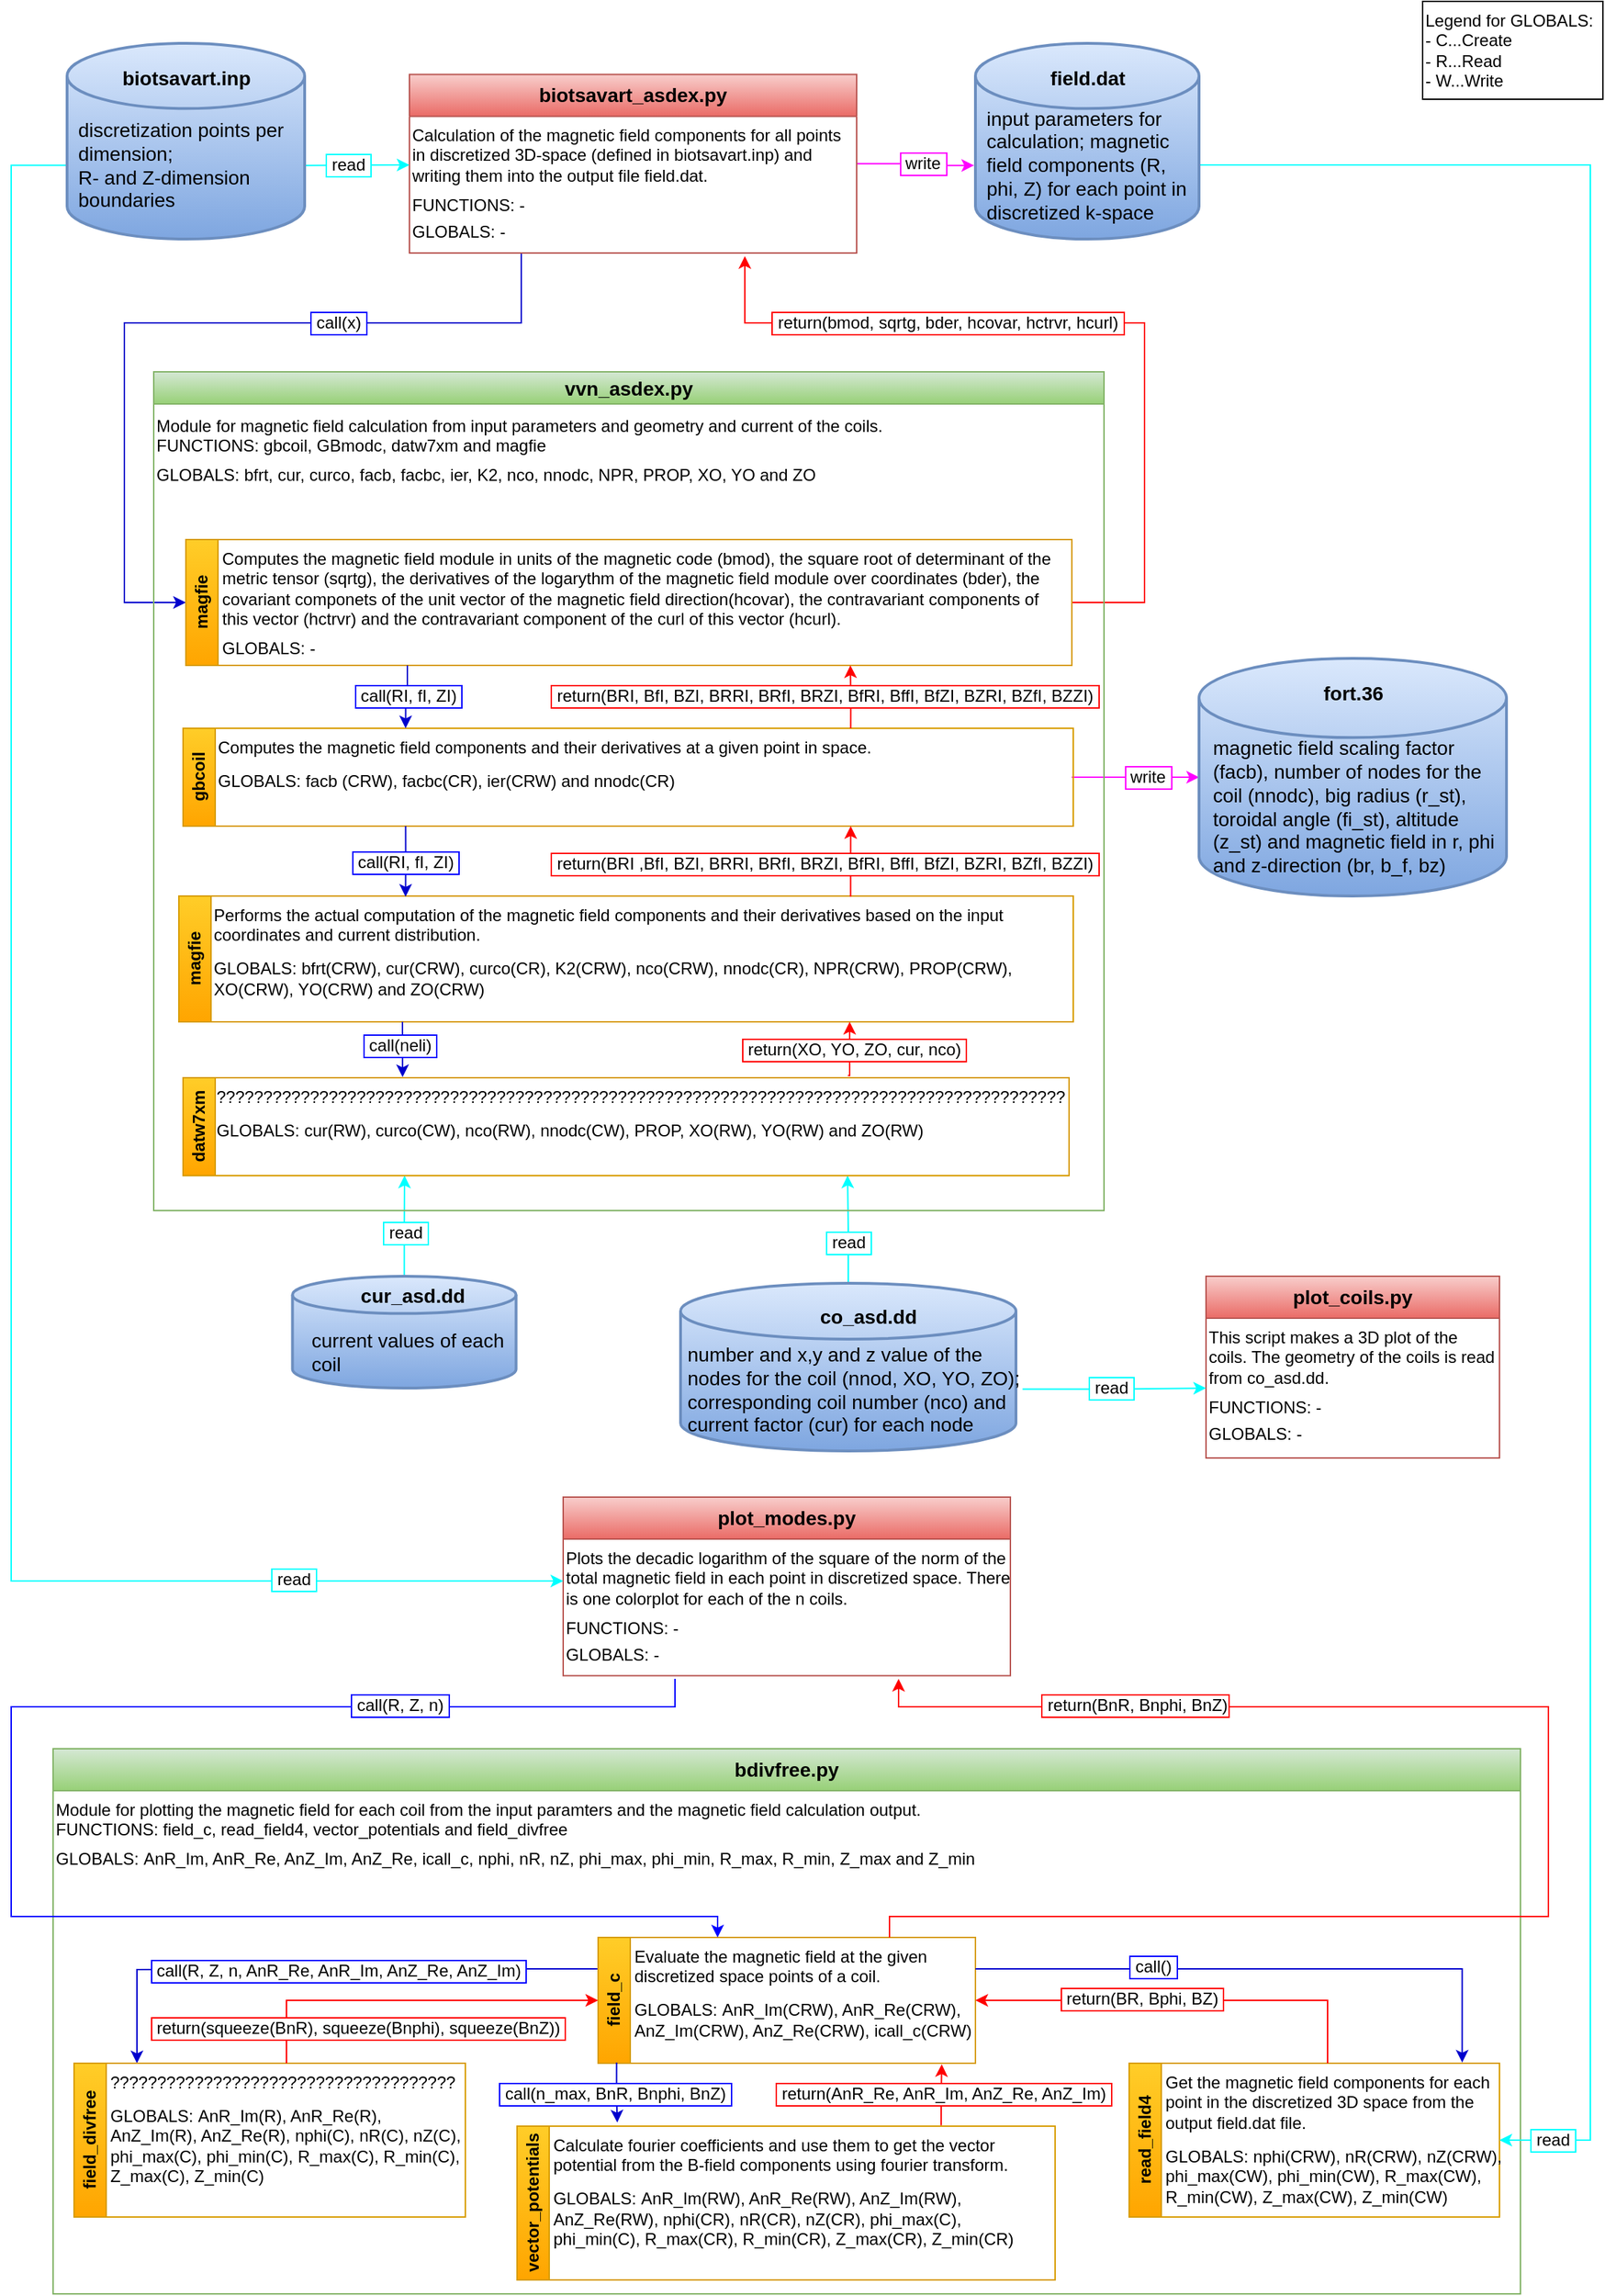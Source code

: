 <mxfile version="24.7.17">
  <diagram name="Seite-1" id="KML-y1pZwPQG-cm2UpIH">
    <mxGraphModel dx="435" dy="236" grid="1" gridSize="10" guides="1" tooltips="1" connect="1" arrows="1" fold="1" page="1" pageScale="1" pageWidth="1169" pageHeight="1654" math="0" shadow="0">
      <root>
        <mxCell id="0" />
        <mxCell id="1" parent="0" />
        <mxCell id="Q28VvBy3h67f0ebGIVPd-3" value="" style="edgeStyle=orthogonalEdgeStyle;rounded=0;orthogonalLoop=1;jettySize=auto;html=1;entryX=-0.006;entryY=0.624;entryDx=0;entryDy=0;entryPerimeter=0;strokeColor=#ff00ff;" parent="1" source="TQm6dS169vfw1QDtVwA7-24" target="TQm6dS169vfw1QDtVwA7-19" edge="1">
          <mxGeometry relative="1" as="geometry" />
        </mxCell>
        <mxCell id="Q28VvBy3h67f0ebGIVPd-5" value="&amp;nbsp;write&amp;nbsp;" style="edgeLabel;html=1;align=center;verticalAlign=middle;resizable=0;points=[];fontSize=12;labelBorderColor=#ff00ff;" parent="Q28VvBy3h67f0ebGIVPd-3" vertex="1" connectable="0">
          <mxGeometry x="-0.24" y="-2" relative="1" as="geometry">
            <mxPoint x="14" y="-2" as="offset" />
          </mxGeometry>
        </mxCell>
        <mxCell id="7N_agk7MGS3db1LfP_Yc-10" style="edgeStyle=orthogonalEdgeStyle;rounded=0;orthogonalLoop=1;jettySize=auto;html=1;exitX=0.25;exitY=1;exitDx=0;exitDy=0;entryX=0;entryY=0.5;entryDx=0;entryDy=0;fillColor=#1ba1e2;strokeColor=#0000cd;" parent="1" source="TQm6dS169vfw1QDtVwA7-24" target="7N_agk7MGS3db1LfP_Yc-7" edge="1">
          <mxGeometry relative="1" as="geometry">
            <Array as="points">
              <mxPoint x="395" y="230" />
              <mxPoint x="111" y="230" />
              <mxPoint x="111" y="430" />
              <mxPoint x="155" y="430" />
            </Array>
          </mxGeometry>
        </mxCell>
        <mxCell id="7N_agk7MGS3db1LfP_Yc-12" value="&amp;nbsp;call(x)&amp;nbsp;" style="edgeLabel;html=1;align=center;verticalAlign=middle;resizable=0;points=[];fontSize=12;fontStyle=0;labelBorderColor=#0000FF;" parent="7N_agk7MGS3db1LfP_Yc-10" vertex="1" connectable="0">
          <mxGeometry x="-0.385" y="-2" relative="1" as="geometry">
            <mxPoint x="-4" y="2" as="offset" />
          </mxGeometry>
        </mxCell>
        <mxCell id="TQm6dS169vfw1QDtVwA7-24" value="&lt;font style=&quot;font-size: 14px;&quot;&gt;biotsavart_asdex.py&lt;/font&gt;" style="swimlane;whiteSpace=wrap;html=1;startSize=30;fillColor=#f8cecc;gradientColor=#ea6b66;strokeColor=#b85450;" parent="1" vertex="1">
          <mxGeometry x="315" y="52.23" width="320" height="127.77" as="geometry" />
        </mxCell>
        <mxCell id="7N_agk7MGS3db1LfP_Yc-2" value="Calculation of the magnetic field components for all points in discretized 3D-space (defined in biotsavart.inp) and writing them into the output file field.dat.&lt;div style=&quot;line-height: 80%;&quot;&gt;&lt;br&gt;&lt;/div&gt;&lt;div style=&quot;line-height: 80%;&quot;&gt;FUNCTIONS: -&lt;br&gt;&lt;div style=&quot;line-height: 80%;&quot;&gt;&lt;br&gt;&lt;/div&gt;&lt;div&gt;GLOBALS: -&lt;/div&gt;&lt;/div&gt;" style="text;html=1;align=left;verticalAlign=top;whiteSpace=wrap;rounded=0;horizontal=1;" parent="TQm6dS169vfw1QDtVwA7-24" vertex="1">
          <mxGeometry y="30" width="320" height="100" as="geometry" />
        </mxCell>
        <mxCell id="Q28VvBy3h67f0ebGIVPd-6" value="" style="endArrow=classic;html=1;rounded=0;exitX=1.005;exitY=0.624;exitDx=0;exitDy=0;exitPerimeter=0;strokeColor=#00ffff;" parent="1" source="TQm6dS169vfw1QDtVwA7-11" edge="1">
          <mxGeometry width="50" height="50" relative="1" as="geometry">
            <mxPoint x="245" y="116.99" as="sourcePoint" />
            <mxPoint x="315" y="116.99" as="targetPoint" />
          </mxGeometry>
        </mxCell>
        <mxCell id="Q28VvBy3h67f0ebGIVPd-7" value="&amp;nbsp;read&amp;nbsp;" style="edgeLabel;html=1;align=center;verticalAlign=middle;resizable=0;points=[];fontSize=12;labelBorderColor=#00FFFF;" parent="Q28VvBy3h67f0ebGIVPd-6" vertex="1" connectable="0">
          <mxGeometry x="-0.192" y="-2" relative="1" as="geometry">
            <mxPoint y="-2" as="offset" />
          </mxGeometry>
        </mxCell>
        <mxCell id="7N_agk7MGS3db1LfP_Yc-11" style="edgeStyle=orthogonalEdgeStyle;rounded=0;orthogonalLoop=1;jettySize=auto;html=1;exitX=1;exitY=0.5;exitDx=0;exitDy=0;entryX=0.75;entryY=1;entryDx=0;entryDy=0;strokeColor=#ff0000;" parent="1" source="7N_agk7MGS3db1LfP_Yc-7" target="7N_agk7MGS3db1LfP_Yc-2" edge="1">
          <mxGeometry relative="1" as="geometry">
            <Array as="points">
              <mxPoint x="841" y="430" />
              <mxPoint x="841" y="230" />
              <mxPoint x="555" y="230" />
            </Array>
          </mxGeometry>
        </mxCell>
        <mxCell id="7N_agk7MGS3db1LfP_Yc-13" value="&amp;nbsp;return(bmod, sqrtg, bder, hcovar, hctrvr, hcurl)&amp;nbsp;" style="edgeLabel;html=1;align=center;verticalAlign=middle;resizable=0;points=[];fontSize=12;labelBorderColor=#ff0000;fontColor=#000000;" parent="7N_agk7MGS3db1LfP_Yc-11" vertex="1" connectable="0">
          <mxGeometry x="0.555" y="-3" relative="1" as="geometry">
            <mxPoint x="62" y="3" as="offset" />
          </mxGeometry>
        </mxCell>
        <mxCell id="7N_agk7MGS3db1LfP_Yc-56" style="edgeStyle=orthogonalEdgeStyle;rounded=0;orthogonalLoop=1;jettySize=auto;html=1;exitX=1;exitY=0.5;exitDx=0;exitDy=0;entryX=0;entryY=0.5;entryDx=0;entryDy=0;entryPerimeter=0;strokeColor=#FF00FF;" parent="1" source="7N_agk7MGS3db1LfP_Yc-28" target="7N_agk7MGS3db1LfP_Yc-45" edge="1">
          <mxGeometry relative="1" as="geometry">
            <mxPoint x="921" y="555" as="targetPoint" />
          </mxGeometry>
        </mxCell>
        <mxCell id="7N_agk7MGS3db1LfP_Yc-57" value="&amp;nbsp;write&amp;nbsp;" style="edgeLabel;html=1;align=center;verticalAlign=middle;resizable=0;points=[];fontSize=12;labelBorderColor=#FF00FF;" parent="7N_agk7MGS3db1LfP_Yc-56" vertex="1" connectable="0">
          <mxGeometry x="0.19" relative="1" as="geometry">
            <mxPoint as="offset" />
          </mxGeometry>
        </mxCell>
        <mxCell id="7N_agk7MGS3db1LfP_Yc-61" style="edgeStyle=orthogonalEdgeStyle;rounded=0;orthogonalLoop=1;jettySize=auto;html=1;exitX=0.5;exitY=0;exitDx=0;exitDy=0;exitPerimeter=0;entryX=0.25;entryY=1;entryDx=0;entryDy=0;strokeColor=#00ffff;" parent="1" source="7N_agk7MGS3db1LfP_Yc-53" target="7N_agk7MGS3db1LfP_Yc-32" edge="1">
          <mxGeometry relative="1" as="geometry" />
        </mxCell>
        <mxCell id="7N_agk7MGS3db1LfP_Yc-62" value="&amp;nbsp;read&amp;nbsp;" style="edgeLabel;html=1;align=center;verticalAlign=middle;resizable=0;points=[];fontSize=12;labelBorderColor=#00FFFF;" parent="7N_agk7MGS3db1LfP_Yc-61" vertex="1" connectable="0">
          <mxGeometry x="-0.388" y="-3" relative="1" as="geometry">
            <mxPoint x="-3" y="-9" as="offset" />
          </mxGeometry>
        </mxCell>
        <mxCell id="7N_agk7MGS3db1LfP_Yc-63" style="edgeStyle=orthogonalEdgeStyle;rounded=0;orthogonalLoop=1;jettySize=auto;html=1;exitX=0.5;exitY=0;exitDx=0;exitDy=0;exitPerimeter=0;entryX=0.75;entryY=1;entryDx=0;entryDy=0;strokeColor=#00FFFF;" parent="1" source="7N_agk7MGS3db1LfP_Yc-49" target="7N_agk7MGS3db1LfP_Yc-32" edge="1">
          <mxGeometry relative="1" as="geometry" />
        </mxCell>
        <mxCell id="7N_agk7MGS3db1LfP_Yc-64" value="&amp;nbsp;read&amp;nbsp;" style="edgeLabel;html=1;align=center;verticalAlign=middle;resizable=0;points=[];fontSize=12;labelBorderColor=#00FFFF;" parent="7N_agk7MGS3db1LfP_Yc-63" vertex="1" connectable="0">
          <mxGeometry x="-0.246" relative="1" as="geometry">
            <mxPoint as="offset" />
          </mxGeometry>
        </mxCell>
        <mxCell id="7N_agk7MGS3db1LfP_Yc-65" value="&lt;font style=&quot;font-size: 14px;&quot;&gt;plot_modes.py&lt;/font&gt;" style="swimlane;whiteSpace=wrap;html=1;startSize=30;fillColor=#f8cecc;gradientColor=#ea6b66;strokeColor=#b85450;" parent="1" vertex="1">
          <mxGeometry x="425" y="1070" width="320" height="127.77" as="geometry" />
        </mxCell>
        <mxCell id="7N_agk7MGS3db1LfP_Yc-66" value="Plots the decadic logarithm of the square of the norm of the total magnetic field in each point in discretized space. There is one colorplot for each of the n coils.&lt;div style=&quot;line-height: 80%;&quot;&gt;&lt;br&gt;&lt;/div&gt;&lt;div style=&quot;line-height: 80%;&quot;&gt;FUNCTIONS: -&lt;br&gt;&lt;div style=&quot;line-height: 80%;&quot;&gt;&lt;br&gt;&lt;/div&gt;&lt;div&gt;GLOBALS: -&lt;/div&gt;&lt;/div&gt;" style="text;html=1;align=left;verticalAlign=top;whiteSpace=wrap;rounded=0;horizontal=1;" parent="7N_agk7MGS3db1LfP_Yc-65" vertex="1">
          <mxGeometry y="30" width="320" height="100" as="geometry" />
        </mxCell>
        <mxCell id="7N_agk7MGS3db1LfP_Yc-67" value="&lt;font style=&quot;font-size: 14px;&quot;&gt;bdivfree.py&lt;/font&gt;" style="swimlane;whiteSpace=wrap;html=1;startSize=30;fillColor=#d5e8d4;gradientColor=#97d077;strokeColor=#82b366;" parent="1" vertex="1">
          <mxGeometry x="60" y="1250" width="1050" height="390" as="geometry" />
        </mxCell>
        <mxCell id="7N_agk7MGS3db1LfP_Yc-68" value="&lt;div&gt;Module for plotting the magnetic field for each coil from the input paramters and the magnetic field calculation output.&amp;nbsp;&lt;/div&gt;&lt;div&gt;FUNCTIONS: field_c, read_field4, vector_potentials and field_divfree&lt;/div&gt;&lt;div style=&quot;line-height: 80%;&quot;&gt;&lt;br&gt;&lt;div style=&quot;line-height: 80%;&quot;&gt;GLOBALS:&amp;nbsp;&lt;span style=&quot;background-color: initial;&quot;&gt;AnR_Im, AnR_Re, AnZ_Im, AnZ_Re,&amp;nbsp;&lt;/span&gt;&lt;span style=&quot;background-color: initial;&quot;&gt;icall_c,&lt;/span&gt;&lt;span style=&quot;background-color: initial;&quot;&gt;&amp;nbsp;nphi,&lt;/span&gt;&lt;span style=&quot;background-color: initial;&quot;&gt;&amp;nbsp;&lt;/span&gt;&lt;span style=&quot;background-color: initial;&quot;&gt;nR,&lt;/span&gt;&lt;span style=&quot;background-color: initial;&quot;&gt;&amp;nbsp;nZ&lt;/span&gt;&lt;span style=&quot;background-color: initial;&quot;&gt;, phi_max, phi_min&lt;/span&gt;&lt;span style=&quot;background-color: initial;&quot;&gt;, R_max, R_min, Z_max and Z_min&lt;/span&gt;&lt;/div&gt;&lt;/div&gt;" style="text;html=1;align=left;verticalAlign=top;whiteSpace=wrap;rounded=0;horizontal=1;" parent="7N_agk7MGS3db1LfP_Yc-67" vertex="1">
          <mxGeometry y="30" width="1000" height="360" as="geometry" />
        </mxCell>
        <mxCell id="7N_agk7MGS3db1LfP_Yc-129" style="edgeStyle=orthogonalEdgeStyle;rounded=0;orthogonalLoop=1;jettySize=auto;html=1;exitX=0;exitY=0.25;exitDx=0;exitDy=0;strokeColor=#0000cd;" parent="7N_agk7MGS3db1LfP_Yc-67" source="7N_agk7MGS3db1LfP_Yc-79" edge="1">
          <mxGeometry relative="1" as="geometry">
            <mxPoint x="60" y="225" as="targetPoint" />
            <Array as="points">
              <mxPoint x="213" y="158" />
              <mxPoint x="60" y="158" />
            </Array>
          </mxGeometry>
        </mxCell>
        <mxCell id="7N_agk7MGS3db1LfP_Yc-131" value="&lt;font style=&quot;font-size: 12px;&quot;&gt;&amp;nbsp;call(R, Z, n, AnR_Re, AnR_Im, AnZ_Re, AnZ_Im)&amp;nbsp;&lt;/font&gt;" style="edgeLabel;html=1;align=center;verticalAlign=middle;resizable=0;points=[];labelBorderColor=#0000ff;" parent="7N_agk7MGS3db1LfP_Yc-129" vertex="1" connectable="0">
          <mxGeometry x="0.129" y="1" relative="1" as="geometry">
            <mxPoint x="38" as="offset" />
          </mxGeometry>
        </mxCell>
        <mxCell id="7N_agk7MGS3db1LfP_Yc-79" value="field_c" style="swimlane;horizontal=0;whiteSpace=wrap;html=1;fillColor=#ffcd28;gradientColor=#ffa500;strokeColor=#d79b00;" parent="7N_agk7MGS3db1LfP_Yc-67" vertex="1">
          <mxGeometry x="390" y="135" width="270" height="90" as="geometry">
            <mxRectangle x="23" y="140" width="40" height="70" as="alternateBounds" />
          </mxGeometry>
        </mxCell>
        <mxCell id="7N_agk7MGS3db1LfP_Yc-80" value="Evaluate the magnetic field at the given discretized space points of a coil.&lt;div style=&quot;line-height: 80%;&quot;&gt;&lt;br&gt;&lt;div style=&quot;line-height: 120%;&quot;&gt;GLOBALS:&amp;nbsp;&lt;span style=&quot;background-color: initial;&quot;&gt;AnR_Im(CRW), AnR_Re&lt;/span&gt;&lt;span style=&quot;background-color: initial;&quot;&gt;(CRW)&lt;/span&gt;&lt;span style=&quot;background-color: initial;&quot;&gt;, AnZ_Im&lt;/span&gt;&lt;span style=&quot;background-color: initial;&quot;&gt;(CRW)&lt;/span&gt;&lt;span style=&quot;background-color: initial;&quot;&gt;, AnZ_Re&lt;/span&gt;&lt;span style=&quot;background-color: initial;&quot;&gt;(CRW)&lt;/span&gt;&lt;span style=&quot;background-color: initial;&quot;&gt;,&amp;nbsp;&lt;/span&gt;&lt;span style=&quot;background-color: initial;&quot;&gt;icall_c&lt;/span&gt;&lt;span style=&quot;background-color: initial;&quot;&gt;(CRW)&lt;/span&gt;&lt;/div&gt;&lt;/div&gt;" style="text;html=1;align=left;verticalAlign=top;whiteSpace=wrap;rounded=0;" parent="7N_agk7MGS3db1LfP_Yc-79" vertex="1">
          <mxGeometry x="24" width="246" height="90" as="geometry" />
        </mxCell>
        <mxCell id="7N_agk7MGS3db1LfP_Yc-93" value="vector_potentials" style="swimlane;horizontal=0;whiteSpace=wrap;html=1;container=0;fillColor=#ffcd28;strokeColor=#d79b00;gradientColor=#ffa500;" parent="7N_agk7MGS3db1LfP_Yc-67" vertex="1">
          <mxGeometry x="332" y="270" width="385" height="110" as="geometry">
            <mxRectangle x="23" y="140" width="40" height="70" as="alternateBounds" />
          </mxGeometry>
        </mxCell>
        <mxCell id="7N_agk7MGS3db1LfP_Yc-97" value="read_field4" style="swimlane;horizontal=0;whiteSpace=wrap;html=1;container=0;fillColor=#ffcd28;strokeColor=#d79b00;gradientColor=#ffa500;" parent="7N_agk7MGS3db1LfP_Yc-67" vertex="1">
          <mxGeometry x="770" y="225" width="265" height="110" as="geometry">
            <mxRectangle x="23" y="140" width="40" height="70" as="alternateBounds" />
          </mxGeometry>
        </mxCell>
        <mxCell id="7N_agk7MGS3db1LfP_Yc-107" value="field_divfree" style="swimlane;horizontal=0;whiteSpace=wrap;html=1;container=0;fillColor=#ffcd28;strokeColor=#d79b00;gradientColor=#ffa500;" parent="7N_agk7MGS3db1LfP_Yc-67" vertex="1">
          <mxGeometry x="15" y="225" width="280" height="110" as="geometry">
            <mxRectangle x="23" y="140" width="40" height="70" as="alternateBounds" />
          </mxGeometry>
        </mxCell>
        <mxCell id="7N_agk7MGS3db1LfP_Yc-130" style="edgeStyle=orthogonalEdgeStyle;rounded=0;orthogonalLoop=1;jettySize=auto;html=1;exitX=0.5;exitY=0;exitDx=0;exitDy=0;entryX=0;entryY=0.5;entryDx=0;entryDy=0;strokeColor=#ff0000;" parent="7N_agk7MGS3db1LfP_Yc-67" source="7N_agk7MGS3db1LfP_Yc-108" target="7N_agk7MGS3db1LfP_Yc-79" edge="1">
          <mxGeometry relative="1" as="geometry" />
        </mxCell>
        <mxCell id="7N_agk7MGS3db1LfP_Yc-132" value="&lt;font style=&quot;font-size: 12px;&quot;&gt;&amp;nbsp;return(squeeze(BnR), squeeze(Bnphi), squeeze(BnZ))&amp;nbsp;&lt;/font&gt;" style="edgeLabel;html=1;align=center;verticalAlign=middle;resizable=0;points=[];labelBorderColor=#ff0000;" parent="7N_agk7MGS3db1LfP_Yc-130" vertex="1" connectable="0">
          <mxGeometry x="0.061" y="3" relative="1" as="geometry">
            <mxPoint x="-46" y="23" as="offset" />
          </mxGeometry>
        </mxCell>
        <mxCell id="7N_agk7MGS3db1LfP_Yc-135" style="edgeStyle=orthogonalEdgeStyle;rounded=0;orthogonalLoop=1;jettySize=auto;html=1;exitX=0.785;exitY=-0.006;exitDx=0;exitDy=0;entryX=0.902;entryY=1.008;entryDx=0;entryDy=0;entryPerimeter=0;exitPerimeter=0;strokeColor=#ff0000;" parent="7N_agk7MGS3db1LfP_Yc-67" source="7N_agk7MGS3db1LfP_Yc-94" target="7N_agk7MGS3db1LfP_Yc-80" edge="1">
          <mxGeometry relative="1" as="geometry" />
        </mxCell>
        <mxCell id="7N_agk7MGS3db1LfP_Yc-136" value="&lt;font style=&quot;font-size: 12px;&quot;&gt;&amp;nbsp;return(AnR_Re, AnR_Im, AnZ_Re, AnZ_Im)&amp;nbsp;&lt;/font&gt;" style="edgeLabel;html=1;align=center;verticalAlign=middle;resizable=0;points=[];labelBorderColor=#ff0000;" parent="7N_agk7MGS3db1LfP_Yc-135" vertex="1" connectable="0">
          <mxGeometry x="-0.179" y="-1" relative="1" as="geometry">
            <mxPoint y="-5" as="offset" />
          </mxGeometry>
        </mxCell>
        <mxCell id="7N_agk7MGS3db1LfP_Yc-139" style="edgeStyle=orthogonalEdgeStyle;rounded=0;orthogonalLoop=1;jettySize=auto;html=1;exitX=0.049;exitY=0.995;exitDx=0;exitDy=0;entryX=0.134;entryY=-0.024;entryDx=0;entryDy=0;entryPerimeter=0;exitPerimeter=0;strokeColor=#0000cd;" parent="7N_agk7MGS3db1LfP_Yc-67" source="7N_agk7MGS3db1LfP_Yc-79" target="7N_agk7MGS3db1LfP_Yc-94" edge="1">
          <mxGeometry relative="1" as="geometry" />
        </mxCell>
        <mxCell id="7N_agk7MGS3db1LfP_Yc-140" value="&lt;span style=&quot;font-size: 12px;&quot;&gt;&amp;nbsp;call(n_max, BnR, Bnphi, BnZ)&amp;nbsp;&lt;/span&gt;" style="edgeLabel;html=1;align=center;verticalAlign=middle;resizable=0;points=[];labelBorderColor=#0000ff;" parent="7N_agk7MGS3db1LfP_Yc-139" vertex="1" connectable="0">
          <mxGeometry x="-0.03" y="-1" relative="1" as="geometry">
            <mxPoint y="1" as="offset" />
          </mxGeometry>
        </mxCell>
        <mxCell id="7N_agk7MGS3db1LfP_Yc-141" style="edgeStyle=orthogonalEdgeStyle;rounded=0;orthogonalLoop=1;jettySize=auto;html=1;exitX=1;exitY=0.25;exitDx=0;exitDy=0;entryX=0.908;entryY=-0.005;entryDx=0;entryDy=0;entryPerimeter=0;strokeColor=#0000cd;" parent="7N_agk7MGS3db1LfP_Yc-67" source="7N_agk7MGS3db1LfP_Yc-80" target="7N_agk7MGS3db1LfP_Yc-98" edge="1">
          <mxGeometry relative="1" as="geometry" />
        </mxCell>
        <mxCell id="7N_agk7MGS3db1LfP_Yc-144" value="&lt;font style=&quot;font-size: 12px;&quot;&gt;&amp;nbsp;call()&amp;nbsp;&lt;/font&gt;" style="edgeLabel;html=1;align=center;verticalAlign=middle;resizable=0;points=[];fontSize=12;labelBorderColor=#0000ff;" parent="7N_agk7MGS3db1LfP_Yc-141" vertex="1" connectable="0">
          <mxGeometry x="-0.389" y="2" relative="1" as="geometry">
            <mxPoint as="offset" />
          </mxGeometry>
        </mxCell>
        <mxCell id="7N_agk7MGS3db1LfP_Yc-142" style="edgeStyle=orthogonalEdgeStyle;rounded=0;orthogonalLoop=1;jettySize=auto;html=1;exitX=0.5;exitY=0;exitDx=0;exitDy=0;entryX=1;entryY=0.5;entryDx=0;entryDy=0;strokeColor=#ff0000;" parent="7N_agk7MGS3db1LfP_Yc-67" source="7N_agk7MGS3db1LfP_Yc-98" target="7N_agk7MGS3db1LfP_Yc-80" edge="1">
          <mxGeometry relative="1" as="geometry" />
        </mxCell>
        <mxCell id="7N_agk7MGS3db1LfP_Yc-145" value="&lt;font style=&quot;font-size: 12px;&quot;&gt;&amp;nbsp;return(BR, Bphi, BZ)&amp;nbsp;&lt;/font&gt;" style="edgeLabel;html=1;align=center;verticalAlign=middle;resizable=0;points=[];labelBorderColor=#ff0000;" parent="7N_agk7MGS3db1LfP_Yc-142" vertex="1" connectable="0">
          <mxGeometry x="0.202" y="-1" relative="1" as="geometry">
            <mxPoint as="offset" />
          </mxGeometry>
        </mxCell>
        <mxCell id="7N_agk7MGS3db1LfP_Yc-108" value="?????????????????????????????????????&lt;div style=&quot;line-height: 80%;&quot;&gt;&lt;br&gt;&lt;div style=&quot;line-height: 120%;&quot;&gt;GLOBALS:&amp;nbsp;&lt;span style=&quot;background-color: initial;&quot;&gt;AnR_Im(R), AnR_Re&lt;/span&gt;&lt;span style=&quot;background-color: initial;&quot;&gt;(R)&lt;/span&gt;&lt;span style=&quot;background-color: initial;&quot;&gt;, AnZ_Im&lt;/span&gt;&lt;span style=&quot;background-color: initial;&quot;&gt;(R)&lt;/span&gt;&lt;span style=&quot;background-color: initial;&quot;&gt;, AnZ_Re&lt;/span&gt;&lt;span style=&quot;background-color: initial;&quot;&gt;(R)&lt;/span&gt;&lt;span style=&quot;background-color: initial;&quot;&gt;,&amp;nbsp;&lt;/span&gt;&lt;span style=&quot;background-color: initial;&quot;&gt;nphi(C),&lt;/span&gt;&lt;span style=&quot;background-color: initial;&quot;&gt;&amp;nbsp;&lt;/span&gt;&lt;span style=&quot;background-color: initial;&quot;&gt;nR&lt;/span&gt;&lt;span style=&quot;background-color: initial;&quot;&gt;(C)&lt;/span&gt;&lt;span style=&quot;background-color: initial;&quot;&gt;,&lt;/span&gt;&lt;span style=&quot;background-color: initial;&quot;&gt;&amp;nbsp;nZ&lt;/span&gt;&lt;span style=&quot;background-color: initial;&quot;&gt;(C)&lt;/span&gt;&lt;span style=&quot;background-color: initial;&quot;&gt;, phi_max&lt;/span&gt;&lt;span style=&quot;background-color: initial;&quot;&gt;(C)&lt;/span&gt;&lt;span style=&quot;background-color: initial;&quot;&gt;, phi_min&lt;/span&gt;&lt;span style=&quot;background-color: initial;&quot;&gt;(C)&lt;/span&gt;&lt;span style=&quot;background-color: initial;&quot;&gt;, R_max&lt;/span&gt;&lt;span style=&quot;background-color: initial;&quot;&gt;(C)&lt;/span&gt;&lt;span style=&quot;background-color: initial;&quot;&gt;, R_min&lt;/span&gt;&lt;span style=&quot;background-color: initial;&quot;&gt;(C)&lt;/span&gt;&lt;span style=&quot;background-color: initial;&quot;&gt;, Z_max&lt;/span&gt;&lt;span style=&quot;background-color: initial;&quot;&gt;(C)&lt;/span&gt;&lt;span style=&quot;background-color: initial;&quot;&gt;, Z_min&lt;/span&gt;&lt;span style=&quot;background-color: initial;&quot;&gt;(C)&lt;/span&gt;&lt;/div&gt;&lt;/div&gt;" style="text;html=1;align=left;verticalAlign=top;whiteSpace=wrap;rounded=0;" parent="7N_agk7MGS3db1LfP_Yc-67" vertex="1">
          <mxGeometry x="39" y="225" width="256" height="110" as="geometry" />
        </mxCell>
        <mxCell id="7N_agk7MGS3db1LfP_Yc-94" value="Calculate fourier coefficients and use them to get the vector potential from the B-field components using fourier transform.&lt;div style=&quot;line-height: 80%;&quot;&gt;&lt;br&gt;&lt;div style=&quot;line-height: 120%;&quot;&gt;GLOBALS:&amp;nbsp;&lt;span style=&quot;background-color: initial;&quot;&gt;AnR_Im(RW), AnR_Re&lt;/span&gt;&lt;span style=&quot;background-color: initial;&quot;&gt;(RW)&lt;/span&gt;&lt;span style=&quot;background-color: initial;&quot;&gt;, AnZ_Im&lt;/span&gt;&lt;span style=&quot;background-color: initial;&quot;&gt;(RW)&lt;/span&gt;&lt;span style=&quot;background-color: initial;&quot;&gt;, AnZ_Re&lt;/span&gt;&lt;span style=&quot;background-color: initial;&quot;&gt;(RW)&lt;/span&gt;&lt;span style=&quot;background-color: initial;&quot;&gt;,&amp;nbsp;&lt;/span&gt;&lt;span style=&quot;background-color: initial;&quot;&gt;nphi(CR),&lt;/span&gt;&lt;span style=&quot;background-color: initial;&quot;&gt;&amp;nbsp;&lt;/span&gt;&lt;span style=&quot;background-color: initial;&quot;&gt;nR&lt;/span&gt;&lt;span style=&quot;background-color: initial;&quot;&gt;(CR)&lt;/span&gt;&lt;span style=&quot;background-color: initial;&quot;&gt;,&lt;/span&gt;&lt;span style=&quot;background-color: initial;&quot;&gt;&amp;nbsp;nZ&lt;/span&gt;&lt;span style=&quot;background-color: initial;&quot;&gt;(CR)&lt;/span&gt;&lt;span style=&quot;background-color: initial;&quot;&gt;, phi_max&lt;/span&gt;&lt;span style=&quot;background-color: initial;&quot;&gt;(C)&lt;/span&gt;&lt;span style=&quot;background-color: initial;&quot;&gt;, phi_min&lt;/span&gt;&lt;span style=&quot;background-color: initial;&quot;&gt;(C)&lt;/span&gt;&lt;span style=&quot;background-color: initial;&quot;&gt;, R_max&lt;/span&gt;&lt;span style=&quot;background-color: initial;&quot;&gt;(CR)&lt;/span&gt;&lt;span style=&quot;background-color: initial;&quot;&gt;, R_min&lt;/span&gt;&lt;span style=&quot;background-color: initial;&quot;&gt;(CR)&lt;/span&gt;&lt;span style=&quot;background-color: initial;&quot;&gt;, Z_max&lt;/span&gt;&lt;span style=&quot;background-color: initial;&quot;&gt;(CR)&lt;/span&gt;&lt;span style=&quot;background-color: initial;&quot;&gt;, Z_min&lt;/span&gt;&lt;span style=&quot;background-color: initial;&quot;&gt;(CR)&lt;/span&gt;&lt;/div&gt;&lt;/div&gt;" style="text;html=1;align=left;verticalAlign=top;whiteSpace=wrap;rounded=0;" parent="7N_agk7MGS3db1LfP_Yc-67" vertex="1">
          <mxGeometry x="356" y="270" width="356" height="110" as="geometry" />
        </mxCell>
        <mxCell id="7N_agk7MGS3db1LfP_Yc-98" value="Get the magnetic field components for each point in the discretized 3D space from the output field.dat file.&lt;div style=&quot;line-height: 80%;&quot;&gt;&lt;br&gt;&lt;div style=&quot;line-height: 120%;&quot;&gt;GLOBALS:&amp;nbsp;&lt;span style=&quot;background-color: initial;&quot;&gt;nphi(CRW),&lt;/span&gt;&lt;span style=&quot;background-color: initial;&quot;&gt;&amp;nbsp;&lt;/span&gt;&lt;span style=&quot;background-color: initial;&quot;&gt;nR&lt;/span&gt;&lt;span style=&quot;background-color: initial;&quot;&gt;(CRW)&lt;/span&gt;&lt;span style=&quot;background-color: initial;&quot;&gt;,&lt;/span&gt;&lt;span style=&quot;background-color: initial;&quot;&gt;&amp;nbsp;nZ&lt;/span&gt;&lt;span style=&quot;background-color: initial;&quot;&gt;(CRW)&lt;/span&gt;&lt;span style=&quot;background-color: initial;&quot;&gt;, phi_max&lt;/span&gt;&lt;span style=&quot;background-color: initial;&quot;&gt;(CW)&lt;/span&gt;&lt;span style=&quot;background-color: initial;&quot;&gt;, phi_min&lt;/span&gt;&lt;span style=&quot;background-color: initial;&quot;&gt;(CW)&lt;/span&gt;&lt;span style=&quot;background-color: initial;&quot;&gt;, R_max&lt;/span&gt;&lt;span style=&quot;background-color: initial;&quot;&gt;(CW)&lt;/span&gt;&lt;span style=&quot;background-color: initial;&quot;&gt;, R_min&lt;/span&gt;&lt;span style=&quot;background-color: initial;&quot;&gt;(CW)&lt;/span&gt;&lt;span style=&quot;background-color: initial;&quot;&gt;, Z_max&lt;/span&gt;&lt;span style=&quot;background-color: initial;&quot;&gt;(CW)&lt;/span&gt;&lt;span style=&quot;background-color: initial;&quot;&gt;, Z_min&lt;/span&gt;&lt;span style=&quot;background-color: initial;&quot;&gt;(CW)&lt;/span&gt;&lt;/div&gt;&lt;/div&gt;" style="text;html=1;align=left;verticalAlign=top;whiteSpace=wrap;rounded=0;" parent="7N_agk7MGS3db1LfP_Yc-67" vertex="1">
          <mxGeometry x="794" y="225" width="236" height="110" as="geometry" />
        </mxCell>
        <mxCell id="7N_agk7MGS3db1LfP_Yc-112" style="edgeStyle=orthogonalEdgeStyle;rounded=0;orthogonalLoop=1;jettySize=auto;html=1;exitX=0.25;exitY=1;exitDx=0;exitDy=0;entryX=0.25;entryY=0;entryDx=0;entryDy=0;strokeColor=#0000ff;" parent="1" source="7N_agk7MGS3db1LfP_Yc-66" target="7N_agk7MGS3db1LfP_Yc-80" edge="1">
          <mxGeometry relative="1" as="geometry">
            <Array as="points">
              <mxPoint x="505" y="1220" />
              <mxPoint x="30" y="1220" />
              <mxPoint x="30" y="1370" />
              <mxPoint x="535" y="1370" />
            </Array>
          </mxGeometry>
        </mxCell>
        <mxCell id="7N_agk7MGS3db1LfP_Yc-124" value="&amp;nbsp;call(R, Z, n)&amp;nbsp;" style="edgeLabel;html=1;align=center;verticalAlign=middle;resizable=0;points=[];fontSize=12;labelBorderColor=#0000FF;" parent="7N_agk7MGS3db1LfP_Yc-112" vertex="1" connectable="0">
          <mxGeometry x="-0.627" y="-1" relative="1" as="geometry">
            <mxPoint as="offset" />
          </mxGeometry>
        </mxCell>
        <mxCell id="7N_agk7MGS3db1LfP_Yc-113" style="edgeStyle=orthogonalEdgeStyle;rounded=0;orthogonalLoop=1;jettySize=auto;html=1;exitX=0.75;exitY=0;exitDx=0;exitDy=0;entryX=0.75;entryY=1;entryDx=0;entryDy=0;strokeColor=#ff0000;" parent="1" source="7N_agk7MGS3db1LfP_Yc-80" target="7N_agk7MGS3db1LfP_Yc-66" edge="1">
          <mxGeometry relative="1" as="geometry">
            <Array as="points">
              <mxPoint x="659" y="1370" />
              <mxPoint x="1130" y="1370" />
              <mxPoint x="1130" y="1220" />
              <mxPoint x="665" y="1220" />
            </Array>
          </mxGeometry>
        </mxCell>
        <mxCell id="7N_agk7MGS3db1LfP_Yc-125" value="&lt;font style=&quot;font-size: 12px;&quot;&gt;&amp;nbsp;return(BnR, Bnphi, BnZ)&lt;/font&gt;" style="edgeLabel;html=1;align=center;verticalAlign=middle;resizable=0;points=[];labelBorderColor=#ff0000;" parent="7N_agk7MGS3db1LfP_Yc-113" vertex="1" connectable="0">
          <mxGeometry x="0.664" y="-1" relative="1" as="geometry">
            <mxPoint as="offset" />
          </mxGeometry>
        </mxCell>
        <mxCell id="7N_agk7MGS3db1LfP_Yc-122" style="edgeStyle=orthogonalEdgeStyle;rounded=0;orthogonalLoop=1;jettySize=auto;html=1;exitX=0;exitY=0.5;exitDx=0;exitDy=0;strokeColor=#00FFFF;" parent="1" source="TQm6dS169vfw1QDtVwA7-15" edge="1">
          <mxGeometry relative="1" as="geometry">
            <mxPoint x="425" y="1130" as="targetPoint" />
            <Array as="points">
              <mxPoint x="30" y="117" />
              <mxPoint x="30" y="1130" />
            </Array>
            <mxPoint x="132.64" y="643" as="sourcePoint" />
          </mxGeometry>
        </mxCell>
        <mxCell id="7N_agk7MGS3db1LfP_Yc-123" value="&lt;font style=&quot;font-size: 12px;&quot;&gt;&amp;nbsp;read&amp;nbsp;&lt;/font&gt;" style="edgeLabel;html=1;align=center;verticalAlign=middle;resizable=0;points=[];labelBorderColor=#00FFFF;" parent="7N_agk7MGS3db1LfP_Yc-122" vertex="1" connectable="0">
          <mxGeometry x="0.875" y="4" relative="1" as="geometry">
            <mxPoint x="-102" y="3" as="offset" />
          </mxGeometry>
        </mxCell>
        <mxCell id="7N_agk7MGS3db1LfP_Yc-126" style="edgeStyle=orthogonalEdgeStyle;rounded=0;orthogonalLoop=1;jettySize=auto;html=1;entryX=1;entryY=0.5;entryDx=0;entryDy=0;strokeColor=#00FFFF;" parent="1" target="7N_agk7MGS3db1LfP_Yc-97" edge="1">
          <mxGeometry relative="1" as="geometry">
            <mxPoint x="880" y="117" as="sourcePoint" />
            <mxPoint x="1100" y="1505" as="targetPoint" />
            <Array as="points">
              <mxPoint x="1160" y="117" />
              <mxPoint x="1160" y="1530" />
            </Array>
          </mxGeometry>
        </mxCell>
        <mxCell id="7N_agk7MGS3db1LfP_Yc-127" value="&lt;font style=&quot;font-size: 12px;&quot;&gt;&amp;nbsp;read&amp;nbsp;&lt;/font&gt;" style="edgeLabel;html=1;align=center;verticalAlign=middle;resizable=0;points=[];fontSize=12;labelBorderColor=#00FFFF;" parent="7N_agk7MGS3db1LfP_Yc-126" vertex="1" connectable="0">
          <mxGeometry x="0.933" y="1" relative="1" as="geometry">
            <mxPoint x="-21" y="-1" as="offset" />
          </mxGeometry>
        </mxCell>
        <mxCell id="7N_agk7MGS3db1LfP_Yc-146" value="&lt;font style=&quot;font-size: 14px;&quot;&gt;plot_coils.py&lt;/font&gt;" style="swimlane;whiteSpace=wrap;html=1;startSize=30;fillColor=#f8cecc;gradientColor=#ea6b66;strokeColor=#b85450;" parent="1" vertex="1">
          <mxGeometry x="885" y="912" width="210" height="130" as="geometry" />
        </mxCell>
        <mxCell id="7N_agk7MGS3db1LfP_Yc-147" value="This script makes a 3D plot of the coils. The geometry of the coils is read from co_asd.dd.&lt;div style=&quot;line-height: 80%;&quot;&gt;&lt;br&gt;&lt;/div&gt;&lt;div style=&quot;line-height: 80%;&quot;&gt;FUNCTIONS: -&lt;br&gt;&lt;div style=&quot;line-height: 80%;&quot;&gt;&lt;br&gt;&lt;/div&gt;&lt;div&gt;GLOBALS: -&lt;/div&gt;&lt;/div&gt;" style="text;html=1;align=left;verticalAlign=top;whiteSpace=wrap;rounded=0;horizontal=1;" parent="7N_agk7MGS3db1LfP_Yc-146" vertex="1">
          <mxGeometry y="30" width="210" height="100" as="geometry" />
        </mxCell>
        <mxCell id="7N_agk7MGS3db1LfP_Yc-149" style="edgeStyle=orthogonalEdgeStyle;rounded=0;orthogonalLoop=1;jettySize=auto;html=1;exitX=1;exitY=0.5;exitDx=0;exitDy=0;entryX=0;entryY=0.5;entryDx=0;entryDy=0;strokeColor=#00FFFF;" parent="1" source="7N_agk7MGS3db1LfP_Yc-50" target="7N_agk7MGS3db1LfP_Yc-147" edge="1">
          <mxGeometry relative="1" as="geometry" />
        </mxCell>
        <mxCell id="7N_agk7MGS3db1LfP_Yc-150" value="&lt;font style=&quot;font-size: 12px;&quot;&gt;&amp;nbsp;read&amp;nbsp;&lt;/font&gt;" style="edgeLabel;html=1;align=center;verticalAlign=middle;resizable=0;points=[];labelBorderColor=#00FFFF;" parent="7N_agk7MGS3db1LfP_Yc-149" vertex="1" connectable="0">
          <mxGeometry x="-0.047" y="1" relative="1" as="geometry">
            <mxPoint as="offset" />
          </mxGeometry>
        </mxCell>
        <mxCell id="TQm6dS169vfw1QDtVwA7-11" value="" style="strokeWidth=2;html=1;shape=mxgraph.flowchart.database;whiteSpace=wrap;fillColor=#dae8fc;strokeColor=#6c8ebf;gradientColor=#7ea6e0;" parent="1" vertex="1">
          <mxGeometry x="70" y="30" width="170" height="140" as="geometry" />
        </mxCell>
        <mxCell id="TQm6dS169vfw1QDtVwA7-15" value="&lt;div style=&quot;&quot;&gt;&lt;font style=&quot;font-size: 14px;&quot;&gt;discretization points per dimension;&amp;nbsp;&lt;/font&gt;&lt;/div&gt;&lt;div style=&quot;&quot;&gt;&lt;font style=&quot;font-size: 14px;&quot;&gt;R- and Z-dimension boundaries&lt;/font&gt;&lt;/div&gt;" style="text;html=1;align=left;verticalAlign=middle;whiteSpace=wrap;rounded=0;" parent="1" vertex="1">
          <mxGeometry x="76.071" y="79.538" width="157.857" height="75.385" as="geometry" />
        </mxCell>
        <mxCell id="TQm6dS169vfw1QDtVwA7-16" value="&lt;font style=&quot;font-size: 14px;&quot;&gt;biotsavart.inp&lt;/font&gt;" style="text;strokeColor=none;fillColor=none;html=1;fontSize=24;fontStyle=1;verticalAlign=middle;align=center;" parent="1" vertex="1">
          <mxGeometry x="94.286" y="40.769" width="121.429" height="21.538" as="geometry" />
        </mxCell>
        <mxCell id="TQm6dS169vfw1QDtVwA7-19" value="" style="strokeWidth=2;html=1;shape=mxgraph.flowchart.database;whiteSpace=wrap;fillColor=#dae8fc;strokeColor=#6c8ebf;gradientColor=#7ea6e0;" parent="1" vertex="1">
          <mxGeometry x="720" y="30" width="160" height="140" as="geometry" />
        </mxCell>
        <mxCell id="TQm6dS169vfw1QDtVwA7-20" value="&lt;div style=&quot;&quot;&gt;&lt;span style=&quot;font-size: 14px;&quot;&gt;input parameters for calculation; magnetic field components (R, phi, Z) for each point in discretized k-space&lt;/span&gt;&lt;/div&gt;" style="text;html=1;align=left;verticalAlign=middle;whiteSpace=wrap;rounded=0;" parent="1" vertex="1">
          <mxGeometry x="725.714" y="79.538" width="148.571" height="75.385" as="geometry" />
        </mxCell>
        <mxCell id="TQm6dS169vfw1QDtVwA7-21" value="&lt;span style=&quot;font-size: 14px;&quot;&gt;field.dat&lt;/span&gt;" style="text;strokeColor=none;fillColor=none;html=1;fontSize=24;fontStyle=1;verticalAlign=middle;align=center;" parent="1" vertex="1">
          <mxGeometry x="742.857" y="40.769" width="114.286" height="21.538" as="geometry" />
        </mxCell>
        <mxCell id="7N_agk7MGS3db1LfP_Yc-45" value="" style="strokeWidth=2;html=1;shape=mxgraph.flowchart.database;whiteSpace=wrap;fillColor=#dae8fc;gradientColor=#7ea6e0;strokeColor=#6c8ebf;" parent="1" vertex="1">
          <mxGeometry x="880" y="470" width="220" height="170" as="geometry" />
        </mxCell>
        <mxCell id="7N_agk7MGS3db1LfP_Yc-46" value="&lt;div style=&quot;&quot;&gt;&lt;span style=&quot;font-size: 14px;&quot;&gt;magnetic field scaling factor (facb), number of nodes for the coil (nnodc),&amp;nbsp;&lt;/span&gt;&lt;span style=&quot;background-color: initial; font-size: 14px;&quot;&gt;big radius (r_st), toroidal angle (fi_st), altitude (z_st) and magnetic field in r, phi and z-direction (br, b_f, bz)&lt;/span&gt;&lt;/div&gt;" style="text;html=1;align=left;verticalAlign=middle;whiteSpace=wrap;rounded=0;" parent="1" vertex="1">
          <mxGeometry x="887.86" y="526" width="204.29" height="100.46" as="geometry" />
        </mxCell>
        <mxCell id="7N_agk7MGS3db1LfP_Yc-47" value="&lt;span style=&quot;font-size: 14px;&quot;&gt;fort.36&lt;/span&gt;" style="text;strokeColor=none;fillColor=none;html=1;fontSize=24;fontStyle=1;verticalAlign=middle;align=center;" parent="1" vertex="1">
          <mxGeometry x="932.867" y="480.769" width="114.286" height="21.538" as="geometry" />
        </mxCell>
        <mxCell id="7N_agk7MGS3db1LfP_Yc-49" value="" style="strokeWidth=2;html=1;shape=mxgraph.flowchart.database;whiteSpace=wrap;fillColor=#dae8fc;gradientColor=#7ea6e0;strokeColor=#6c8ebf;" parent="1" vertex="1">
          <mxGeometry x="509" y="917" width="240" height="120" as="geometry" />
        </mxCell>
        <mxCell id="7N_agk7MGS3db1LfP_Yc-50" value="&lt;div style=&quot;&quot;&gt;&lt;span style=&quot;font-size: 14px;&quot;&gt;number and x,y and z value of the nodes for the coil (nnod, XO, YO, ZO); corresponding coil number (nco) and current factor (cur) for each node&lt;/span&gt;&lt;br&gt;&lt;/div&gt;" style="text;html=1;align=left;verticalAlign=middle;whiteSpace=wrap;rounded=0;" parent="1" vertex="1">
          <mxGeometry x="512.286" y="960.462" width="241.429" height="64.615" as="geometry" />
        </mxCell>
        <mxCell id="7N_agk7MGS3db1LfP_Yc-51" value="&lt;span style=&quot;font-size: 14px;&quot;&gt;co_asd.dd&lt;/span&gt;" style="text;strokeColor=none;fillColor=none;html=1;fontSize=24;fontStyle=1;verticalAlign=middle;align=center;" parent="1" vertex="1">
          <mxGeometry x="550.143" y="929.231" width="185.714" height="18.462" as="geometry" />
        </mxCell>
        <mxCell id="7N_agk7MGS3db1LfP_Yc-53" value="" style="strokeWidth=2;html=1;shape=mxgraph.flowchart.database;whiteSpace=wrap;fillColor=#dae8fc;gradientColor=#7ea6e0;strokeColor=#6c8ebf;" parent="1" vertex="1">
          <mxGeometry x="231.29" y="912" width="160" height="80" as="geometry" />
        </mxCell>
        <mxCell id="7N_agk7MGS3db1LfP_Yc-54" value="&lt;div style=&quot;&quot;&gt;&lt;span style=&quot;font-size: 14px;&quot;&gt;current values of each coil&lt;/span&gt;&lt;/div&gt;" style="text;html=1;align=left;verticalAlign=middle;whiteSpace=wrap;rounded=0;" parent="1" vertex="1">
          <mxGeometry x="242.72" y="959.999" width="148.57" height="11.691" as="geometry" />
        </mxCell>
        <mxCell id="7N_agk7MGS3db1LfP_Yc-55" value="&lt;span style=&quot;font-size: 14px;&quot;&gt;cur_asd.dd&lt;/span&gt;" style="text;strokeColor=none;fillColor=none;html=1;fontSize=24;fontStyle=1;verticalAlign=middle;align=center;" parent="1" vertex="1">
          <mxGeometry x="259.857" y="917.154" width="114.286" height="12.308" as="geometry" />
        </mxCell>
        <mxCell id="6CB63GJtp8AwtAxeLBTt-10" value="&lt;span style=&quot;font-size: 14px;&quot;&gt;vvn_asdex.py&lt;/span&gt;" style="swimlane;whiteSpace=wrap;html=1;fillColor=#d5e8d4;gradientColor=#97d077;strokeColor=#82b366;" vertex="1" parent="1">
          <mxGeometry x="132" y="265" width="680" height="600" as="geometry" />
        </mxCell>
        <mxCell id="7N_agk7MGS3db1LfP_Yc-3" value="&lt;div&gt;Module for magnetic field calculation from input parameters and geometry and current of the coils.&lt;/div&gt;&lt;div&gt;FUNCTIONS: gbcoil, GBmodc, datw7xm and magfie&lt;/div&gt;&lt;div style=&quot;line-height: 80%;&quot;&gt;&lt;br&gt;&lt;div style=&quot;line-height: 80%;&quot;&gt;GLOBALS:&amp;nbsp;&lt;span style=&quot;background-color: initial;&quot;&gt;bfrt, cur, curco, facb, facbc, ier, K2, nco, nnodc, NPR, PROP, XO, YO and ZO&lt;/span&gt;&lt;/div&gt;&lt;/div&gt;" style="text;html=1;align=left;verticalAlign=top;whiteSpace=wrap;rounded=0;horizontal=1;" parent="6CB63GJtp8AwtAxeLBTt-10" vertex="1">
          <mxGeometry y="25" width="680" height="570" as="geometry" />
        </mxCell>
        <mxCell id="7N_agk7MGS3db1LfP_Yc-7" value="magfie" style="swimlane;horizontal=0;whiteSpace=wrap;html=1;fillColor=#ffcd28;strokeColor=#d79b00;gradientColor=#ffa500;" parent="6CB63GJtp8AwtAxeLBTt-10" vertex="1">
          <mxGeometry x="23" y="120" width="634" height="90" as="geometry">
            <mxRectangle x="23" y="140" width="40" height="70" as="alternateBounds" />
          </mxGeometry>
        </mxCell>
        <mxCell id="7N_agk7MGS3db1LfP_Yc-27" value="Computes the magnetic field module in units of the magnetic code (bmod), the square root of determinant of the metric tensor (sqrtg), the derivatives of the logarythm of the magnetic field module over coordinates (bder), the covariant componets of the unit vector of the magnetic field direction(hcovar), the contravariant components of this vector (hctrvr) and the contravariant component of the curl of this vector (hcurl).&lt;div style=&quot;line-height: 80%;&quot;&gt;&lt;br&gt;&lt;div&gt;GLOBALS: -&lt;/div&gt;&lt;/div&gt;" style="text;html=1;align=left;verticalAlign=top;whiteSpace=wrap;rounded=0;" parent="7N_agk7MGS3db1LfP_Yc-7" vertex="1">
          <mxGeometry x="24" width="607" height="90" as="geometry" />
        </mxCell>
        <mxCell id="7N_agk7MGS3db1LfP_Yc-5" value="gbcoil" style="swimlane;horizontal=0;whiteSpace=wrap;html=1;fillColor=#ffcd28;gradientColor=#ffa500;strokeColor=#d79b00;" parent="6CB63GJtp8AwtAxeLBTt-10" vertex="1">
          <mxGeometry x="21" y="255" width="637" height="70" as="geometry" />
        </mxCell>
        <mxCell id="7N_agk7MGS3db1LfP_Yc-33" value="" style="group" parent="7N_agk7MGS3db1LfP_Yc-5" vertex="1" connectable="0">
          <mxGeometry x="-1" width="637" height="70" as="geometry" />
        </mxCell>
        <mxCell id="7N_agk7MGS3db1LfP_Yc-28" value="Computes the magnetic field components and their derivatives at a given point in space.&lt;div style=&quot;line-height: 80%;&quot;&gt;&lt;br&gt;&lt;/div&gt;&lt;div&gt;GLOBALS: facb (CRW), facbc(CR), ier(CRW) and&amp;nbsp;&lt;span style=&quot;background-color: initial;&quot;&gt;nnodc(CR)&lt;/span&gt;&lt;br&gt;&lt;/div&gt;" style="text;html=1;align=left;verticalAlign=top;whiteSpace=wrap;rounded=0;" parent="7N_agk7MGS3db1LfP_Yc-33" vertex="1">
          <mxGeometry x="24" width="613" height="70" as="geometry" />
        </mxCell>
        <mxCell id="7N_agk7MGS3db1LfP_Yc-15" style="edgeStyle=orthogonalEdgeStyle;rounded=0;orthogonalLoop=1;jettySize=auto;html=1;exitX=0.25;exitY=1;exitDx=0;exitDy=0;entryX=0.25;entryY=0;entryDx=0;entryDy=0;fillColor=#1ba1e2;strokeColor=#0000cd;" parent="6CB63GJtp8AwtAxeLBTt-10" source="7N_agk7MGS3db1LfP_Yc-7" target="7N_agk7MGS3db1LfP_Yc-5" edge="1">
          <mxGeometry relative="1" as="geometry" />
        </mxCell>
        <mxCell id="7N_agk7MGS3db1LfP_Yc-16" value="&amp;nbsp;call(RI, fI, ZI)&amp;nbsp;" style="edgeLabel;html=1;align=center;verticalAlign=middle;resizable=0;points=[];fontSize=12;labelBorderColor=#0000ff;" parent="7N_agk7MGS3db1LfP_Yc-15" vertex="1" connectable="0">
          <mxGeometry x="0.068" y="-1" relative="1" as="geometry">
            <mxPoint x="2" y="-2" as="offset" />
          </mxGeometry>
        </mxCell>
        <mxCell id="7N_agk7MGS3db1LfP_Yc-17" style="edgeStyle=orthogonalEdgeStyle;rounded=0;orthogonalLoop=1;jettySize=auto;html=1;exitX=0.75;exitY=0;exitDx=0;exitDy=0;entryX=0.75;entryY=1;entryDx=0;entryDy=0;strokeColor=#ff0000;" parent="6CB63GJtp8AwtAxeLBTt-10" source="7N_agk7MGS3db1LfP_Yc-5" target="7N_agk7MGS3db1LfP_Yc-7" edge="1">
          <mxGeometry relative="1" as="geometry" />
        </mxCell>
        <mxCell id="7N_agk7MGS3db1LfP_Yc-18" value="&amp;nbsp;return(BRI, BfI, BZI, BRRI, BRfI, BRZI, BfRI, BffI, BfZI, BZRI, BZfI, BZZI)&amp;nbsp;" style="edgeLabel;html=1;align=center;verticalAlign=middle;resizable=0;points=[];fontSize=12;labelBorderColor=#ff0000;" parent="7N_agk7MGS3db1LfP_Yc-17" vertex="1" connectable="0">
          <mxGeometry x="-0.228" y="-3" relative="1" as="geometry">
            <mxPoint x="-22" y="-6" as="offset" />
          </mxGeometry>
        </mxCell>
        <mxCell id="7N_agk7MGS3db1LfP_Yc-37" value="" style="group" parent="6CB63GJtp8AwtAxeLBTt-10" vertex="1" connectable="0">
          <mxGeometry x="21" y="505" width="636" height="70" as="geometry" />
        </mxCell>
        <mxCell id="7N_agk7MGS3db1LfP_Yc-43" value="" style="group" parent="7N_agk7MGS3db1LfP_Yc-37" vertex="1" connectable="0">
          <mxGeometry width="636" height="70" as="geometry" />
        </mxCell>
        <mxCell id="7N_agk7MGS3db1LfP_Yc-32" value="datw7xm" style="swimlane;horizontal=0;whiteSpace=wrap;html=1;startSize=23;fillColor=#ffcd28;gradientColor=#ffa500;strokeColor=#d79b00;" parent="7N_agk7MGS3db1LfP_Yc-43" vertex="1">
          <mxGeometry width="634" height="70" as="geometry" />
        </mxCell>
        <mxCell id="7N_agk7MGS3db1LfP_Yc-35" value="&lt;div&gt;???????????????????????????????????????????????????????????????????????????????????????????&lt;br&gt;&lt;/div&gt;&lt;div style=&quot;line-height: 80%;&quot;&gt;&lt;br&gt;&lt;/div&gt;GLOBALS: cur(RW), curco(CW), nco(RW), nnodc(CW), PROP, XO(RW), YO(RW) and ZO(RW)" style="text;html=1;align=left;verticalAlign=top;whiteSpace=wrap;rounded=0;" parent="7N_agk7MGS3db1LfP_Yc-43" vertex="1">
          <mxGeometry x="22" width="614" height="65" as="geometry" />
        </mxCell>
        <mxCell id="6CB63GJtp8AwtAxeLBTt-38" value="magfie" style="swimlane;horizontal=0;whiteSpace=wrap;html=1;fillColor=#ffcd28;strokeColor=#d79b00;gradientColor=#ffa500;" vertex="1" parent="1">
          <mxGeometry x="150" y="640" width="640" height="90" as="geometry">
            <mxRectangle x="23" y="140" width="40" height="70" as="alternateBounds" />
          </mxGeometry>
        </mxCell>
        <mxCell id="7N_agk7MGS3db1LfP_Yc-29" value="Performs the actual computation of the magnetic field components and their derivatives based on the input coordinates and current distribution.&lt;div style=&quot;line-height: 80%;&quot;&gt;&lt;br&gt;&lt;/div&gt;&lt;div&gt;GLOBALS: bfrt(CRW), cur(CRW), curco(CR), K2(CRW), nco(CRW), nnodc(CR), NPR(CRW), PROP(CRW), XO(CRW), YO(CRW) and ZO(CRW)&lt;br&gt;&lt;/div&gt;" style="text;html=1;align=left;verticalAlign=top;whiteSpace=wrap;rounded=0;" parent="6CB63GJtp8AwtAxeLBTt-38" vertex="1">
          <mxGeometry x="23" width="616" height="80" as="geometry" />
        </mxCell>
        <mxCell id="7N_agk7MGS3db1LfP_Yc-19" style="edgeStyle=orthogonalEdgeStyle;rounded=0;orthogonalLoop=1;jettySize=auto;html=1;exitX=0.25;exitY=1;exitDx=0;exitDy=0;entryX=0.226;entryY=0.006;entryDx=0;entryDy=0;strokeColor=#0000cd;entryPerimeter=0;" parent="1" source="7N_agk7MGS3db1LfP_Yc-5" target="7N_agk7MGS3db1LfP_Yc-29" edge="1">
          <mxGeometry relative="1" as="geometry">
            <mxPoint x="1183" y="660" as="targetPoint" />
          </mxGeometry>
        </mxCell>
        <mxCell id="7N_agk7MGS3db1LfP_Yc-20" value="&amp;nbsp;call(RI, fI, ZI)&amp;nbsp;" style="edgeLabel;html=1;align=center;verticalAlign=middle;resizable=0;points=[];fontSize=12;labelBorderColor=#0000ff;" parent="7N_agk7MGS3db1LfP_Yc-19" vertex="1" connectable="0">
          <mxGeometry x="0.011" relative="1" as="geometry">
            <mxPoint as="offset" />
          </mxGeometry>
        </mxCell>
        <mxCell id="7N_agk7MGS3db1LfP_Yc-21" style="edgeStyle=orthogonalEdgeStyle;rounded=0;orthogonalLoop=1;jettySize=auto;html=1;exitX=0.743;exitY=0.006;exitDx=0;exitDy=0;entryX=0.75;entryY=1;entryDx=0;entryDy=0;strokeColor=#ff0000;exitPerimeter=0;" parent="1" source="7N_agk7MGS3db1LfP_Yc-29" target="7N_agk7MGS3db1LfP_Yc-5" edge="1">
          <mxGeometry relative="1" as="geometry">
            <mxPoint x="1459.25" y="660" as="sourcePoint" />
          </mxGeometry>
        </mxCell>
        <mxCell id="7N_agk7MGS3db1LfP_Yc-22" value="&amp;nbsp;return(BRI ,BfI, BZI, BRRI, BRfI, BRZI, BfRI, BffI, BfZI, BZRI, BZfI, BZZI)&amp;nbsp;" style="edgeLabel;html=1;align=center;verticalAlign=middle;resizable=0;points=[];fontSize=12;labelBorderColor=#ff0000;" parent="7N_agk7MGS3db1LfP_Yc-21" vertex="1" connectable="0">
          <mxGeometry x="-0.069" y="-1" relative="1" as="geometry">
            <mxPoint x="-20" as="offset" />
          </mxGeometry>
        </mxCell>
        <mxCell id="7N_agk7MGS3db1LfP_Yc-25" style="edgeStyle=orthogonalEdgeStyle;rounded=0;orthogonalLoop=1;jettySize=auto;html=1;entryX=0.75;entryY=1;entryDx=0;entryDy=0;exitX=0.739;exitY=-0.025;exitDx=0;exitDy=0;strokeColor=#ff0000;exitPerimeter=0;" parent="1" source="7N_agk7MGS3db1LfP_Yc-35" target="6CB63GJtp8AwtAxeLBTt-38" edge="1">
          <mxGeometry relative="1" as="geometry">
            <mxPoint x="1403" y="790" as="sourcePoint" />
            <mxPoint x="1459.25" y="730" as="targetPoint" />
          </mxGeometry>
        </mxCell>
        <mxCell id="7N_agk7MGS3db1LfP_Yc-26" value="&amp;nbsp;return(XO, YO, ZO, cur, nco)&amp;nbsp;" style="edgeLabel;html=1;align=center;verticalAlign=middle;resizable=0;points=[];fontSize=12;labelBorderColor=#ff0000;" parent="7N_agk7MGS3db1LfP_Yc-25" vertex="1" connectable="0">
          <mxGeometry x="-0.004" y="1" relative="1" as="geometry">
            <mxPoint x="4" as="offset" />
          </mxGeometry>
        </mxCell>
        <mxCell id="7N_agk7MGS3db1LfP_Yc-23" style="edgeStyle=orthogonalEdgeStyle;rounded=0;orthogonalLoop=1;jettySize=auto;html=1;exitX=0.25;exitY=1;exitDx=0;exitDy=0;entryX=0.22;entryY=-0.007;entryDx=0;entryDy=0;strokeColor=#0000cd;entryPerimeter=0;" parent="1" source="6CB63GJtp8AwtAxeLBTt-38" target="7N_agk7MGS3db1LfP_Yc-35" edge="1">
          <mxGeometry relative="1" as="geometry">
            <mxPoint x="1145.75" y="730" as="sourcePoint" />
            <mxPoint x="1147.5" y="785" as="targetPoint" />
          </mxGeometry>
        </mxCell>
        <mxCell id="7N_agk7MGS3db1LfP_Yc-24" value="&amp;nbsp;call(neli)&amp;nbsp;" style="edgeLabel;html=1;align=center;verticalAlign=middle;resizable=0;points=[];fontSize=12;labelBorderColor=#0000ff;" parent="7N_agk7MGS3db1LfP_Yc-23" vertex="1" connectable="0">
          <mxGeometry x="-0.025" y="-2" relative="1" as="geometry">
            <mxPoint y="-3" as="offset" />
          </mxGeometry>
        </mxCell>
        <mxCell id="6CB63GJtp8AwtAxeLBTt-43" value="Legend for GLOBALS:&lt;br&gt;- C...Create&lt;div&gt;- R...Read&lt;/div&gt;&lt;div&gt;- W...Write&lt;/div&gt;" style="rounded=0;whiteSpace=wrap;html=1;verticalAlign=top;align=left;" vertex="1" parent="1">
          <mxGeometry x="1040" width="129" height="70" as="geometry" />
        </mxCell>
      </root>
    </mxGraphModel>
  </diagram>
</mxfile>
